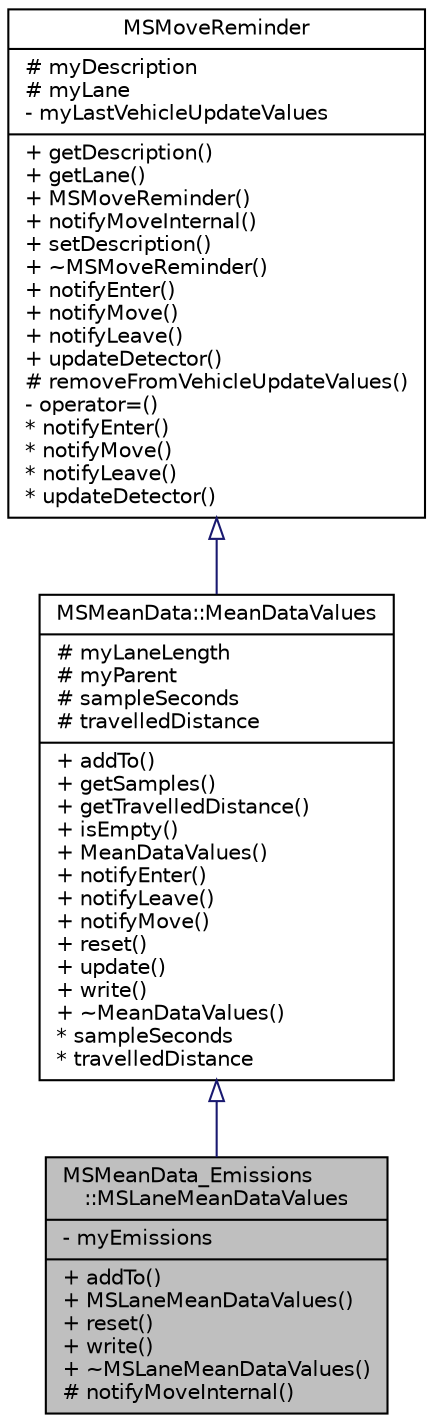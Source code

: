 digraph "MSMeanData_Emissions::MSLaneMeanDataValues"
{
  edge [fontname="Helvetica",fontsize="10",labelfontname="Helvetica",labelfontsize="10"];
  node [fontname="Helvetica",fontsize="10",shape=record];
  Node0 [label="{MSMeanData_Emissions\l::MSLaneMeanDataValues\n|- myEmissions\l|+ addTo()\l+ MSLaneMeanDataValues()\l+ reset()\l+ write()\l+ ~MSLaneMeanDataValues()\l# notifyMoveInternal()\l}",height=0.2,width=0.4,color="black", fillcolor="grey75", style="filled", fontcolor="black"];
  Node1 -> Node0 [dir="back",color="midnightblue",fontsize="10",style="solid",arrowtail="onormal",fontname="Helvetica"];
  Node1 [label="{MSMeanData::MeanDataValues\n|# myLaneLength\l# myParent\l# sampleSeconds\l# travelledDistance\l|+ addTo()\l+ getSamples()\l+ getTravelledDistance()\l+ isEmpty()\l+ MeanDataValues()\l+ notifyEnter()\l+ notifyLeave()\l+ notifyMove()\l+ reset()\l+ update()\l+ write()\l+ ~MeanDataValues()\l* sampleSeconds\l* travelledDistance\l}",height=0.2,width=0.4,color="black", fillcolor="white", style="filled",URL="$d3/d7c/class_m_s_mean_data_1_1_mean_data_values.html",tooltip="Data structure for mean (aggregated) edge/lane values. "];
  Node2 -> Node1 [dir="back",color="midnightblue",fontsize="10",style="solid",arrowtail="onormal",fontname="Helvetica"];
  Node2 [label="{MSMoveReminder\n|# myDescription\l# myLane\l- myLastVehicleUpdateValues\l|+ getDescription()\l+ getLane()\l+ MSMoveReminder()\l+ notifyMoveInternal()\l+ setDescription()\l+ ~MSMoveReminder()\l+ notifyEnter()\l+ notifyMove()\l+ notifyLeave()\l+ updateDetector()\l# removeFromVehicleUpdateValues()\l- operator=()\l* notifyEnter()\l* notifyMove()\l* notifyLeave()\l* updateDetector()\l}",height=0.2,width=0.4,color="black", fillcolor="white", style="filled",URL="$d2/da5/class_m_s_move_reminder.html",tooltip="Something on a lane to be noticed about vehicle movement. "];
}
